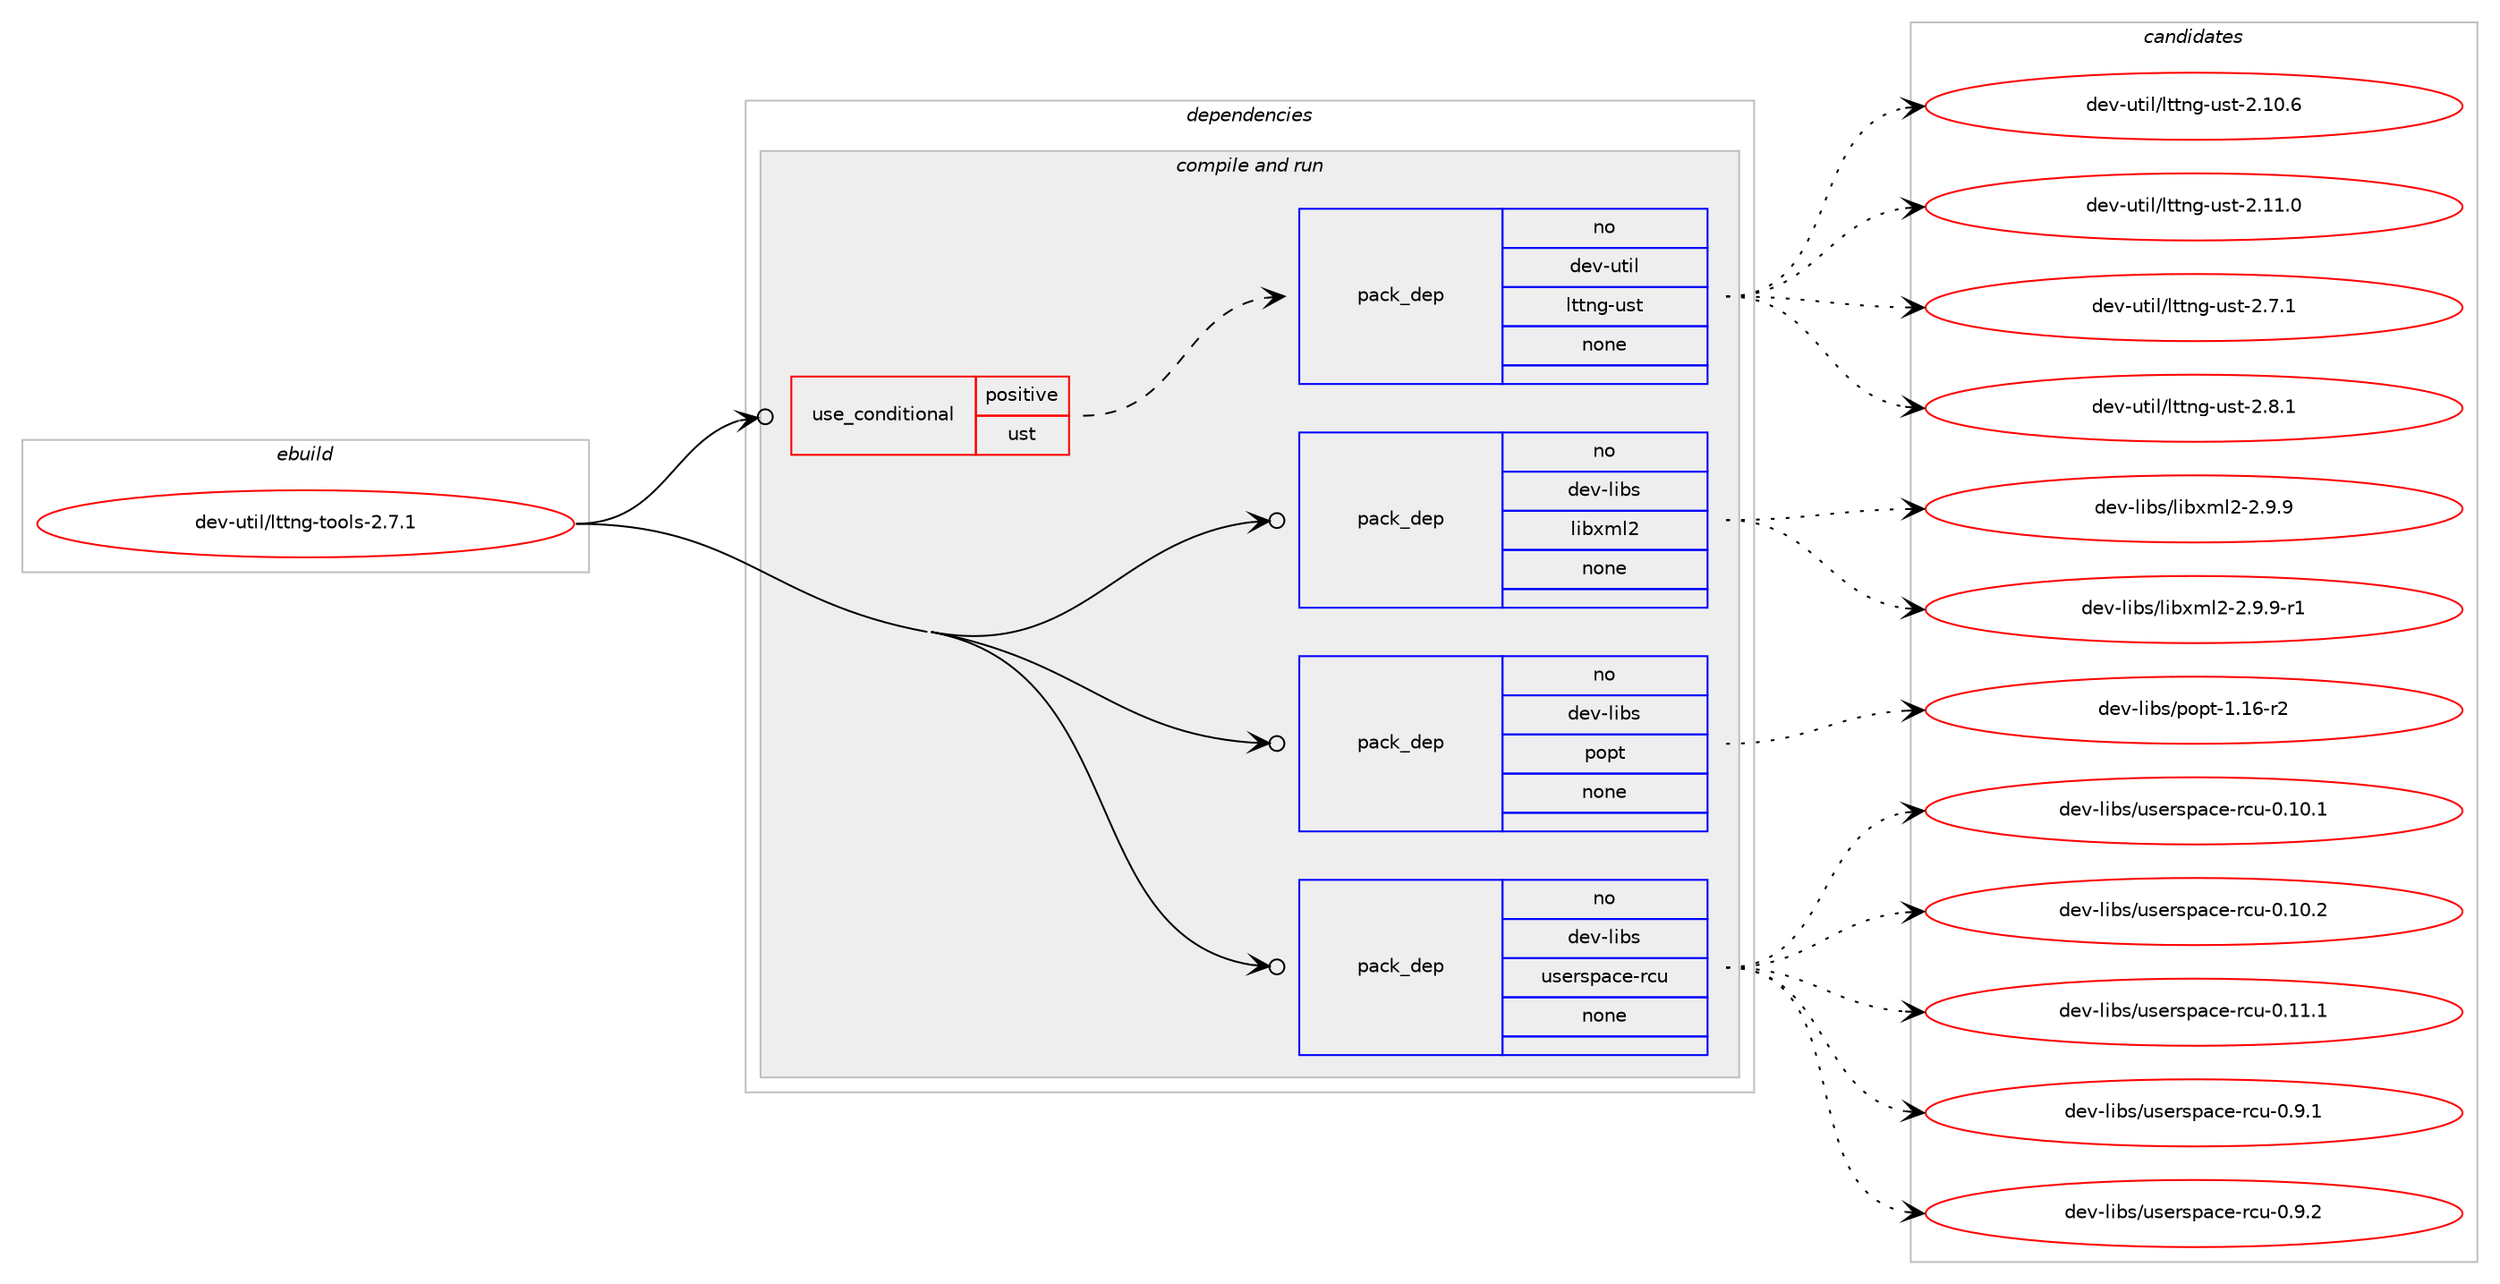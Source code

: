 digraph prolog {

# *************
# Graph options
# *************

newrank=true;
concentrate=true;
compound=true;
graph [rankdir=LR,fontname=Helvetica,fontsize=10,ranksep=1.5];#, ranksep=2.5, nodesep=0.2];
edge  [arrowhead=vee];
node  [fontname=Helvetica,fontsize=10];

# **********
# The ebuild
# **********

subgraph cluster_leftcol {
color=gray;
rank=same;
label=<<i>ebuild</i>>;
id [label="dev-util/lttng-tools-2.7.1", color=red, width=4, href="../dev-util/lttng-tools-2.7.1.svg"];
}

# ****************
# The dependencies
# ****************

subgraph cluster_midcol {
color=gray;
label=<<i>dependencies</i>>;
subgraph cluster_compile {
fillcolor="#eeeeee";
style=filled;
label=<<i>compile</i>>;
}
subgraph cluster_compileandrun {
fillcolor="#eeeeee";
style=filled;
label=<<i>compile and run</i>>;
subgraph cond182971 {
dependency730614 [label=<<TABLE BORDER="0" CELLBORDER="1" CELLSPACING="0" CELLPADDING="4"><TR><TD ROWSPAN="3" CELLPADDING="10">use_conditional</TD></TR><TR><TD>positive</TD></TR><TR><TD>ust</TD></TR></TABLE>>, shape=none, color=red];
subgraph pack535479 {
dependency730615 [label=<<TABLE BORDER="0" CELLBORDER="1" CELLSPACING="0" CELLPADDING="4" WIDTH="220"><TR><TD ROWSPAN="6" CELLPADDING="30">pack_dep</TD></TR><TR><TD WIDTH="110">no</TD></TR><TR><TD>dev-util</TD></TR><TR><TD>lttng-ust</TD></TR><TR><TD>none</TD></TR><TR><TD></TD></TR></TABLE>>, shape=none, color=blue];
}
dependency730614:e -> dependency730615:w [weight=20,style="dashed",arrowhead="vee"];
}
id:e -> dependency730614:w [weight=20,style="solid",arrowhead="odotvee"];
subgraph pack535480 {
dependency730616 [label=<<TABLE BORDER="0" CELLBORDER="1" CELLSPACING="0" CELLPADDING="4" WIDTH="220"><TR><TD ROWSPAN="6" CELLPADDING="30">pack_dep</TD></TR><TR><TD WIDTH="110">no</TD></TR><TR><TD>dev-libs</TD></TR><TR><TD>libxml2</TD></TR><TR><TD>none</TD></TR><TR><TD></TD></TR></TABLE>>, shape=none, color=blue];
}
id:e -> dependency730616:w [weight=20,style="solid",arrowhead="odotvee"];
subgraph pack535481 {
dependency730617 [label=<<TABLE BORDER="0" CELLBORDER="1" CELLSPACING="0" CELLPADDING="4" WIDTH="220"><TR><TD ROWSPAN="6" CELLPADDING="30">pack_dep</TD></TR><TR><TD WIDTH="110">no</TD></TR><TR><TD>dev-libs</TD></TR><TR><TD>popt</TD></TR><TR><TD>none</TD></TR><TR><TD></TD></TR></TABLE>>, shape=none, color=blue];
}
id:e -> dependency730617:w [weight=20,style="solid",arrowhead="odotvee"];
subgraph pack535482 {
dependency730618 [label=<<TABLE BORDER="0" CELLBORDER="1" CELLSPACING="0" CELLPADDING="4" WIDTH="220"><TR><TD ROWSPAN="6" CELLPADDING="30">pack_dep</TD></TR><TR><TD WIDTH="110">no</TD></TR><TR><TD>dev-libs</TD></TR><TR><TD>userspace-rcu</TD></TR><TR><TD>none</TD></TR><TR><TD></TD></TR></TABLE>>, shape=none, color=blue];
}
id:e -> dependency730618:w [weight=20,style="solid",arrowhead="odotvee"];
}
subgraph cluster_run {
fillcolor="#eeeeee";
style=filled;
label=<<i>run</i>>;
}
}

# **************
# The candidates
# **************

subgraph cluster_choices {
rank=same;
color=gray;
label=<<i>candidates</i>>;

subgraph choice535479 {
color=black;
nodesep=1;
choice10010111845117116105108471081161161101034511711511645504649484654 [label="dev-util/lttng-ust-2.10.6", color=red, width=4,href="../dev-util/lttng-ust-2.10.6.svg"];
choice10010111845117116105108471081161161101034511711511645504649494648 [label="dev-util/lttng-ust-2.11.0", color=red, width=4,href="../dev-util/lttng-ust-2.11.0.svg"];
choice100101118451171161051084710811611611010345117115116455046554649 [label="dev-util/lttng-ust-2.7.1", color=red, width=4,href="../dev-util/lttng-ust-2.7.1.svg"];
choice100101118451171161051084710811611611010345117115116455046564649 [label="dev-util/lttng-ust-2.8.1", color=red, width=4,href="../dev-util/lttng-ust-2.8.1.svg"];
dependency730615:e -> choice10010111845117116105108471081161161101034511711511645504649484654:w [style=dotted,weight="100"];
dependency730615:e -> choice10010111845117116105108471081161161101034511711511645504649494648:w [style=dotted,weight="100"];
dependency730615:e -> choice100101118451171161051084710811611611010345117115116455046554649:w [style=dotted,weight="100"];
dependency730615:e -> choice100101118451171161051084710811611611010345117115116455046564649:w [style=dotted,weight="100"];
}
subgraph choice535480 {
color=black;
nodesep=1;
choice1001011184510810598115471081059812010910850455046574657 [label="dev-libs/libxml2-2.9.9", color=red, width=4,href="../dev-libs/libxml2-2.9.9.svg"];
choice10010111845108105981154710810598120109108504550465746574511449 [label="dev-libs/libxml2-2.9.9-r1", color=red, width=4,href="../dev-libs/libxml2-2.9.9-r1.svg"];
dependency730616:e -> choice1001011184510810598115471081059812010910850455046574657:w [style=dotted,weight="100"];
dependency730616:e -> choice10010111845108105981154710810598120109108504550465746574511449:w [style=dotted,weight="100"];
}
subgraph choice535481 {
color=black;
nodesep=1;
choice10010111845108105981154711211111211645494649544511450 [label="dev-libs/popt-1.16-r2", color=red, width=4,href="../dev-libs/popt-1.16-r2.svg"];
dependency730617:e -> choice10010111845108105981154711211111211645494649544511450:w [style=dotted,weight="100"];
}
subgraph choice535482 {
color=black;
nodesep=1;
choice1001011184510810598115471171151011141151129799101451149911745484649484649 [label="dev-libs/userspace-rcu-0.10.1", color=red, width=4,href="../dev-libs/userspace-rcu-0.10.1.svg"];
choice1001011184510810598115471171151011141151129799101451149911745484649484650 [label="dev-libs/userspace-rcu-0.10.2", color=red, width=4,href="../dev-libs/userspace-rcu-0.10.2.svg"];
choice1001011184510810598115471171151011141151129799101451149911745484649494649 [label="dev-libs/userspace-rcu-0.11.1", color=red, width=4,href="../dev-libs/userspace-rcu-0.11.1.svg"];
choice10010111845108105981154711711510111411511297991014511499117454846574649 [label="dev-libs/userspace-rcu-0.9.1", color=red, width=4,href="../dev-libs/userspace-rcu-0.9.1.svg"];
choice10010111845108105981154711711510111411511297991014511499117454846574650 [label="dev-libs/userspace-rcu-0.9.2", color=red, width=4,href="../dev-libs/userspace-rcu-0.9.2.svg"];
dependency730618:e -> choice1001011184510810598115471171151011141151129799101451149911745484649484649:w [style=dotted,weight="100"];
dependency730618:e -> choice1001011184510810598115471171151011141151129799101451149911745484649484650:w [style=dotted,weight="100"];
dependency730618:e -> choice1001011184510810598115471171151011141151129799101451149911745484649494649:w [style=dotted,weight="100"];
dependency730618:e -> choice10010111845108105981154711711510111411511297991014511499117454846574649:w [style=dotted,weight="100"];
dependency730618:e -> choice10010111845108105981154711711510111411511297991014511499117454846574650:w [style=dotted,weight="100"];
}
}

}

